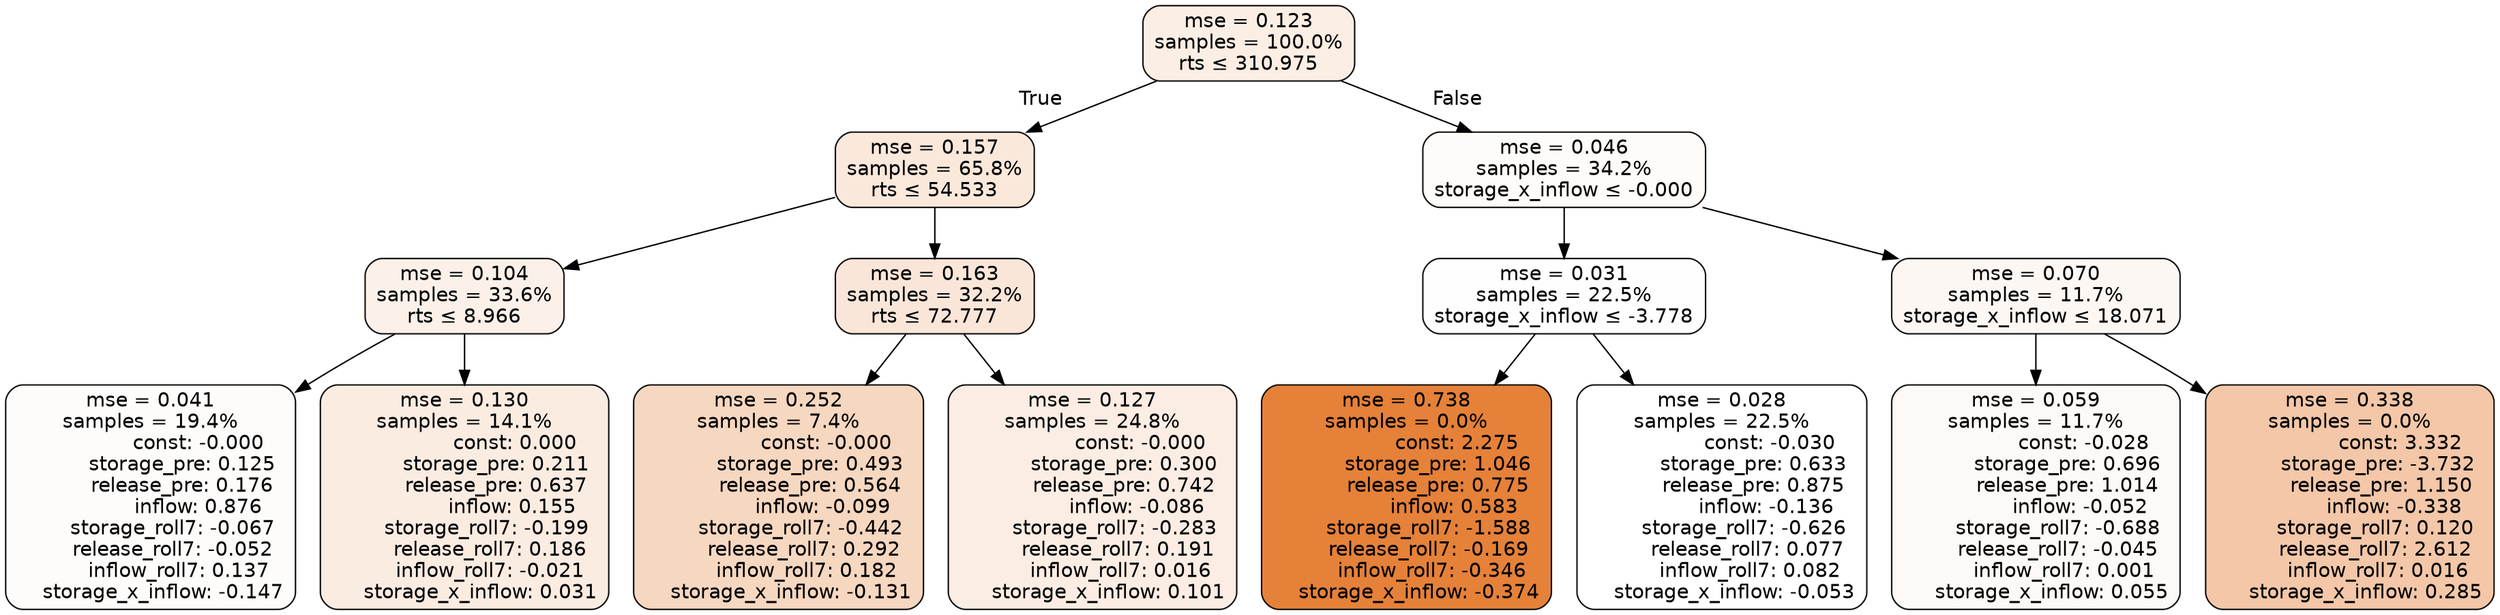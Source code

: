 digraph tree {
bgcolor="transparent"
node [shape=rectangle, style="filled, rounded", color="black", fontname=helvetica] ;
edge [fontname=helvetica] ;
	"0" [label="mse = 0.123
samples = 100.0%
rts &le; 310.975", fillcolor="#fbeee4"]
	"1" [label="mse = 0.157
samples = 65.8%
rts &le; 54.533", fillcolor="#fae8db"]
	"2" [label="mse = 0.104
samples = 33.6%
rts &le; 8.966", fillcolor="#fcf1e9"]
	"3" [label="mse = 0.041
samples = 19.4%
               const: -0.000
          storage_pre: 0.125
          release_pre: 0.176
               inflow: 0.876
       storage_roll7: -0.067
       release_roll7: -0.052
         inflow_roll7: 0.137
    storage_x_inflow: -0.147", fillcolor="#fefcfb"]
	"4" [label="mse = 0.130
samples = 14.1%
                const: 0.000
          storage_pre: 0.211
          release_pre: 0.637
               inflow: 0.155
       storage_roll7: -0.199
        release_roll7: 0.186
        inflow_roll7: -0.021
     storage_x_inflow: 0.031", fillcolor="#fbece2"]
	"5" [label="mse = 0.163
samples = 32.2%
rts &le; 72.777", fillcolor="#fae6d9"]
	"6" [label="mse = 0.252
samples = 7.4%
               const: -0.000
          storage_pre: 0.493
          release_pre: 0.564
              inflow: -0.099
       storage_roll7: -0.442
        release_roll7: 0.292
         inflow_roll7: 0.182
    storage_x_inflow: -0.131", fillcolor="#f6d7c0"]
	"7" [label="mse = 0.127
samples = 24.8%
               const: -0.000
          storage_pre: 0.300
          release_pre: 0.742
              inflow: -0.086
       storage_roll7: -0.283
        release_roll7: 0.191
         inflow_roll7: 0.016
     storage_x_inflow: 0.101", fillcolor="#fbede3"]
	"8" [label="mse = 0.046
samples = 34.2%
storage_x_inflow &le; -0.000", fillcolor="#fefbf9"]
	"9" [label="mse = 0.031
samples = 22.5%
storage_x_inflow &le; -3.778", fillcolor="#fefefe"]
	"10" [label="mse = 0.738
samples = 0.0%
                const: 2.275
          storage_pre: 1.046
          release_pre: 0.775
               inflow: 0.583
       storage_roll7: -1.588
       release_roll7: -0.169
        inflow_roll7: -0.346
    storage_x_inflow: -0.374", fillcolor="#e58139"]
	"11" [label="mse = 0.028
samples = 22.5%
               const: -0.030
          storage_pre: 0.633
          release_pre: 0.875
              inflow: -0.136
       storage_roll7: -0.626
        release_roll7: 0.077
         inflow_roll7: 0.082
    storage_x_inflow: -0.053", fillcolor="#ffffff"]
	"12" [label="mse = 0.070
samples = 11.7%
storage_x_inflow &le; 18.071", fillcolor="#fdf7f3"]
	"13" [label="mse = 0.059
samples = 11.7%
               const: -0.028
          storage_pre: 0.696
          release_pre: 1.014
              inflow: -0.052
       storage_roll7: -0.688
       release_roll7: -0.045
         inflow_roll7: 0.001
     storage_x_inflow: 0.055", fillcolor="#fdf9f6"]
	"14" [label="mse = 0.338
samples = 0.0%
                const: 3.332
         storage_pre: -3.732
          release_pre: 1.150
              inflow: -0.338
        storage_roll7: 0.120
        release_roll7: 2.612
         inflow_roll7: 0.016
     storage_x_inflow: 0.285", fillcolor="#f3c7a8"]

	"0" -> "1" [labeldistance=2.5, labelangle=45, headlabel="True"]
	"1" -> "2"
	"2" -> "3"
	"2" -> "4"
	"1" -> "5"
	"5" -> "6"
	"5" -> "7"
	"0" -> "8" [labeldistance=2.5, labelangle=-45, headlabel="False"]
	"8" -> "9"
	"9" -> "10"
	"9" -> "11"
	"8" -> "12"
	"12" -> "13"
	"12" -> "14"
}